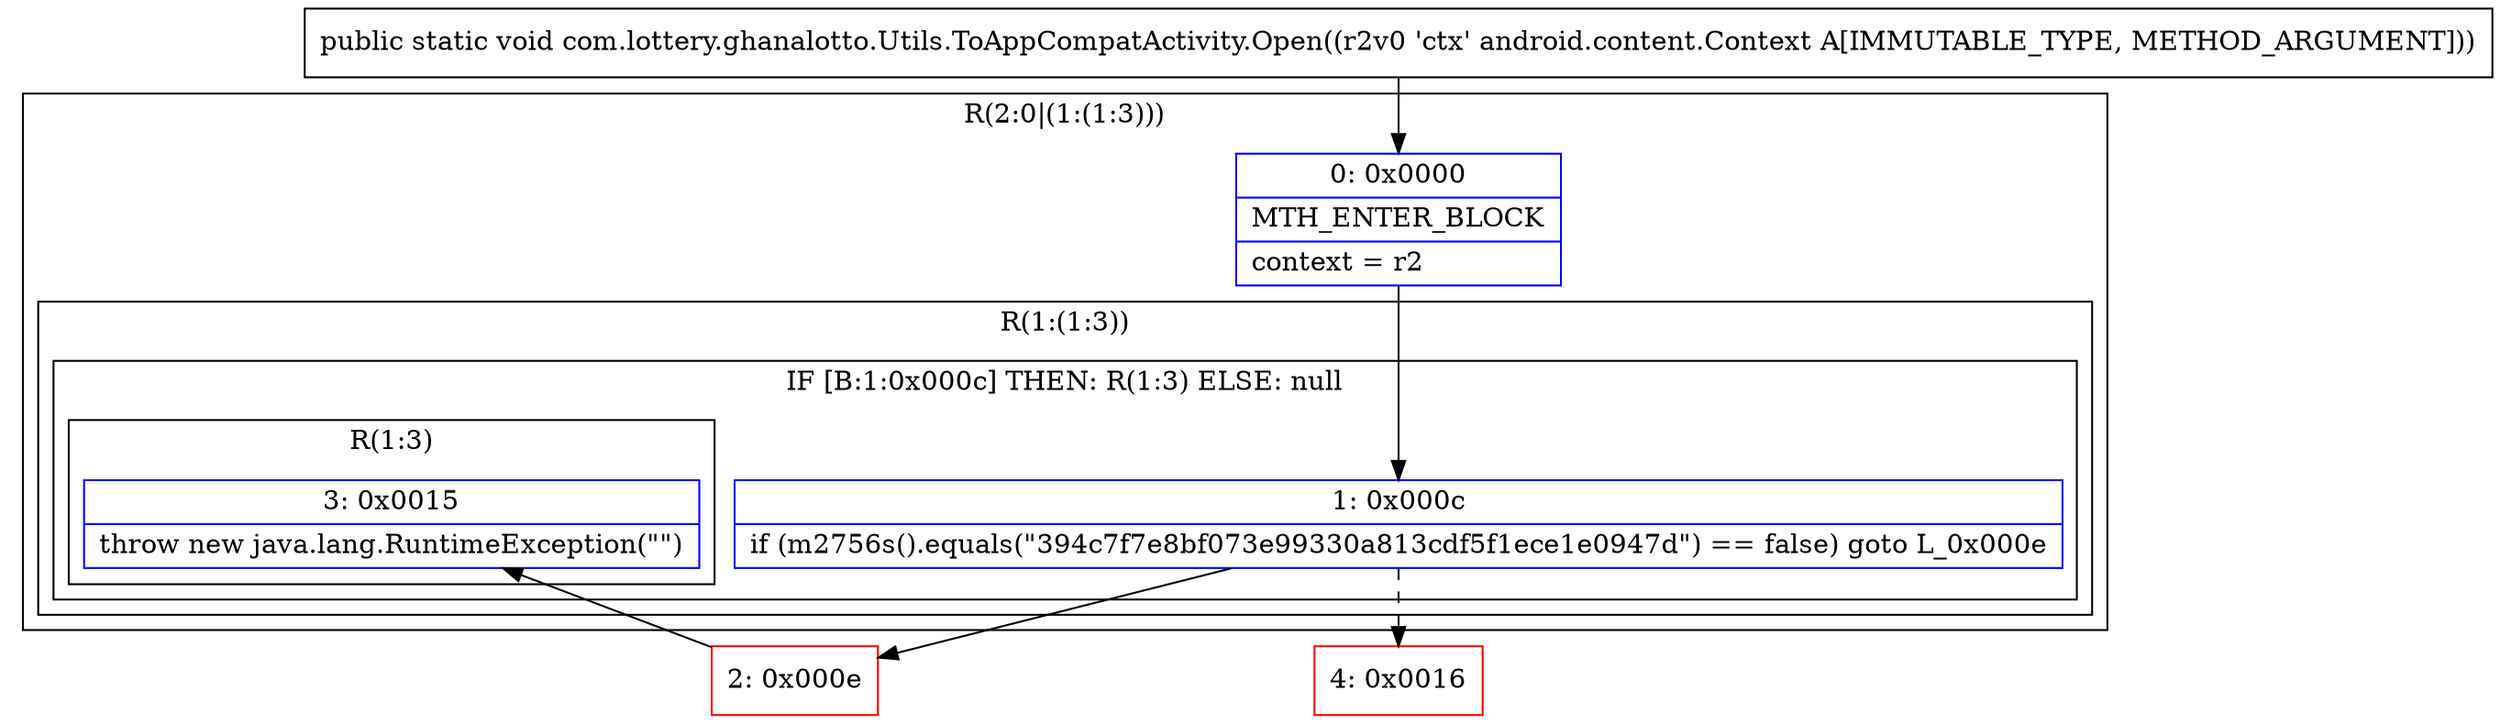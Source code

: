 digraph "CFG forcom.lottery.ghanalotto.Utils.ToAppCompatActivity.Open(Landroid\/content\/Context;)V" {
subgraph cluster_Region_357790120 {
label = "R(2:0|(1:(1:3)))";
node [shape=record,color=blue];
Node_0 [shape=record,label="{0\:\ 0x0000|MTH_ENTER_BLOCK\l|context = r2\l}"];
subgraph cluster_Region_441231863 {
label = "R(1:(1:3))";
node [shape=record,color=blue];
subgraph cluster_IfRegion_168243540 {
label = "IF [B:1:0x000c] THEN: R(1:3) ELSE: null";
node [shape=record,color=blue];
Node_1 [shape=record,label="{1\:\ 0x000c|if (m2756s().equals(\"394c7f7e8bf073e99330a813cdf5f1ece1e0947d\") == false) goto L_0x000e\l}"];
subgraph cluster_Region_1537257275 {
label = "R(1:3)";
node [shape=record,color=blue];
Node_3 [shape=record,label="{3\:\ 0x0015|throw new java.lang.RuntimeException(\"\")\l}"];
}
}
}
}
Node_2 [shape=record,color=red,label="{2\:\ 0x000e}"];
Node_4 [shape=record,color=red,label="{4\:\ 0x0016}"];
MethodNode[shape=record,label="{public static void com.lottery.ghanalotto.Utils.ToAppCompatActivity.Open((r2v0 'ctx' android.content.Context A[IMMUTABLE_TYPE, METHOD_ARGUMENT])) }"];
MethodNode -> Node_0;
Node_0 -> Node_1;
Node_1 -> Node_2;
Node_1 -> Node_4[style=dashed];
Node_2 -> Node_3;
}

